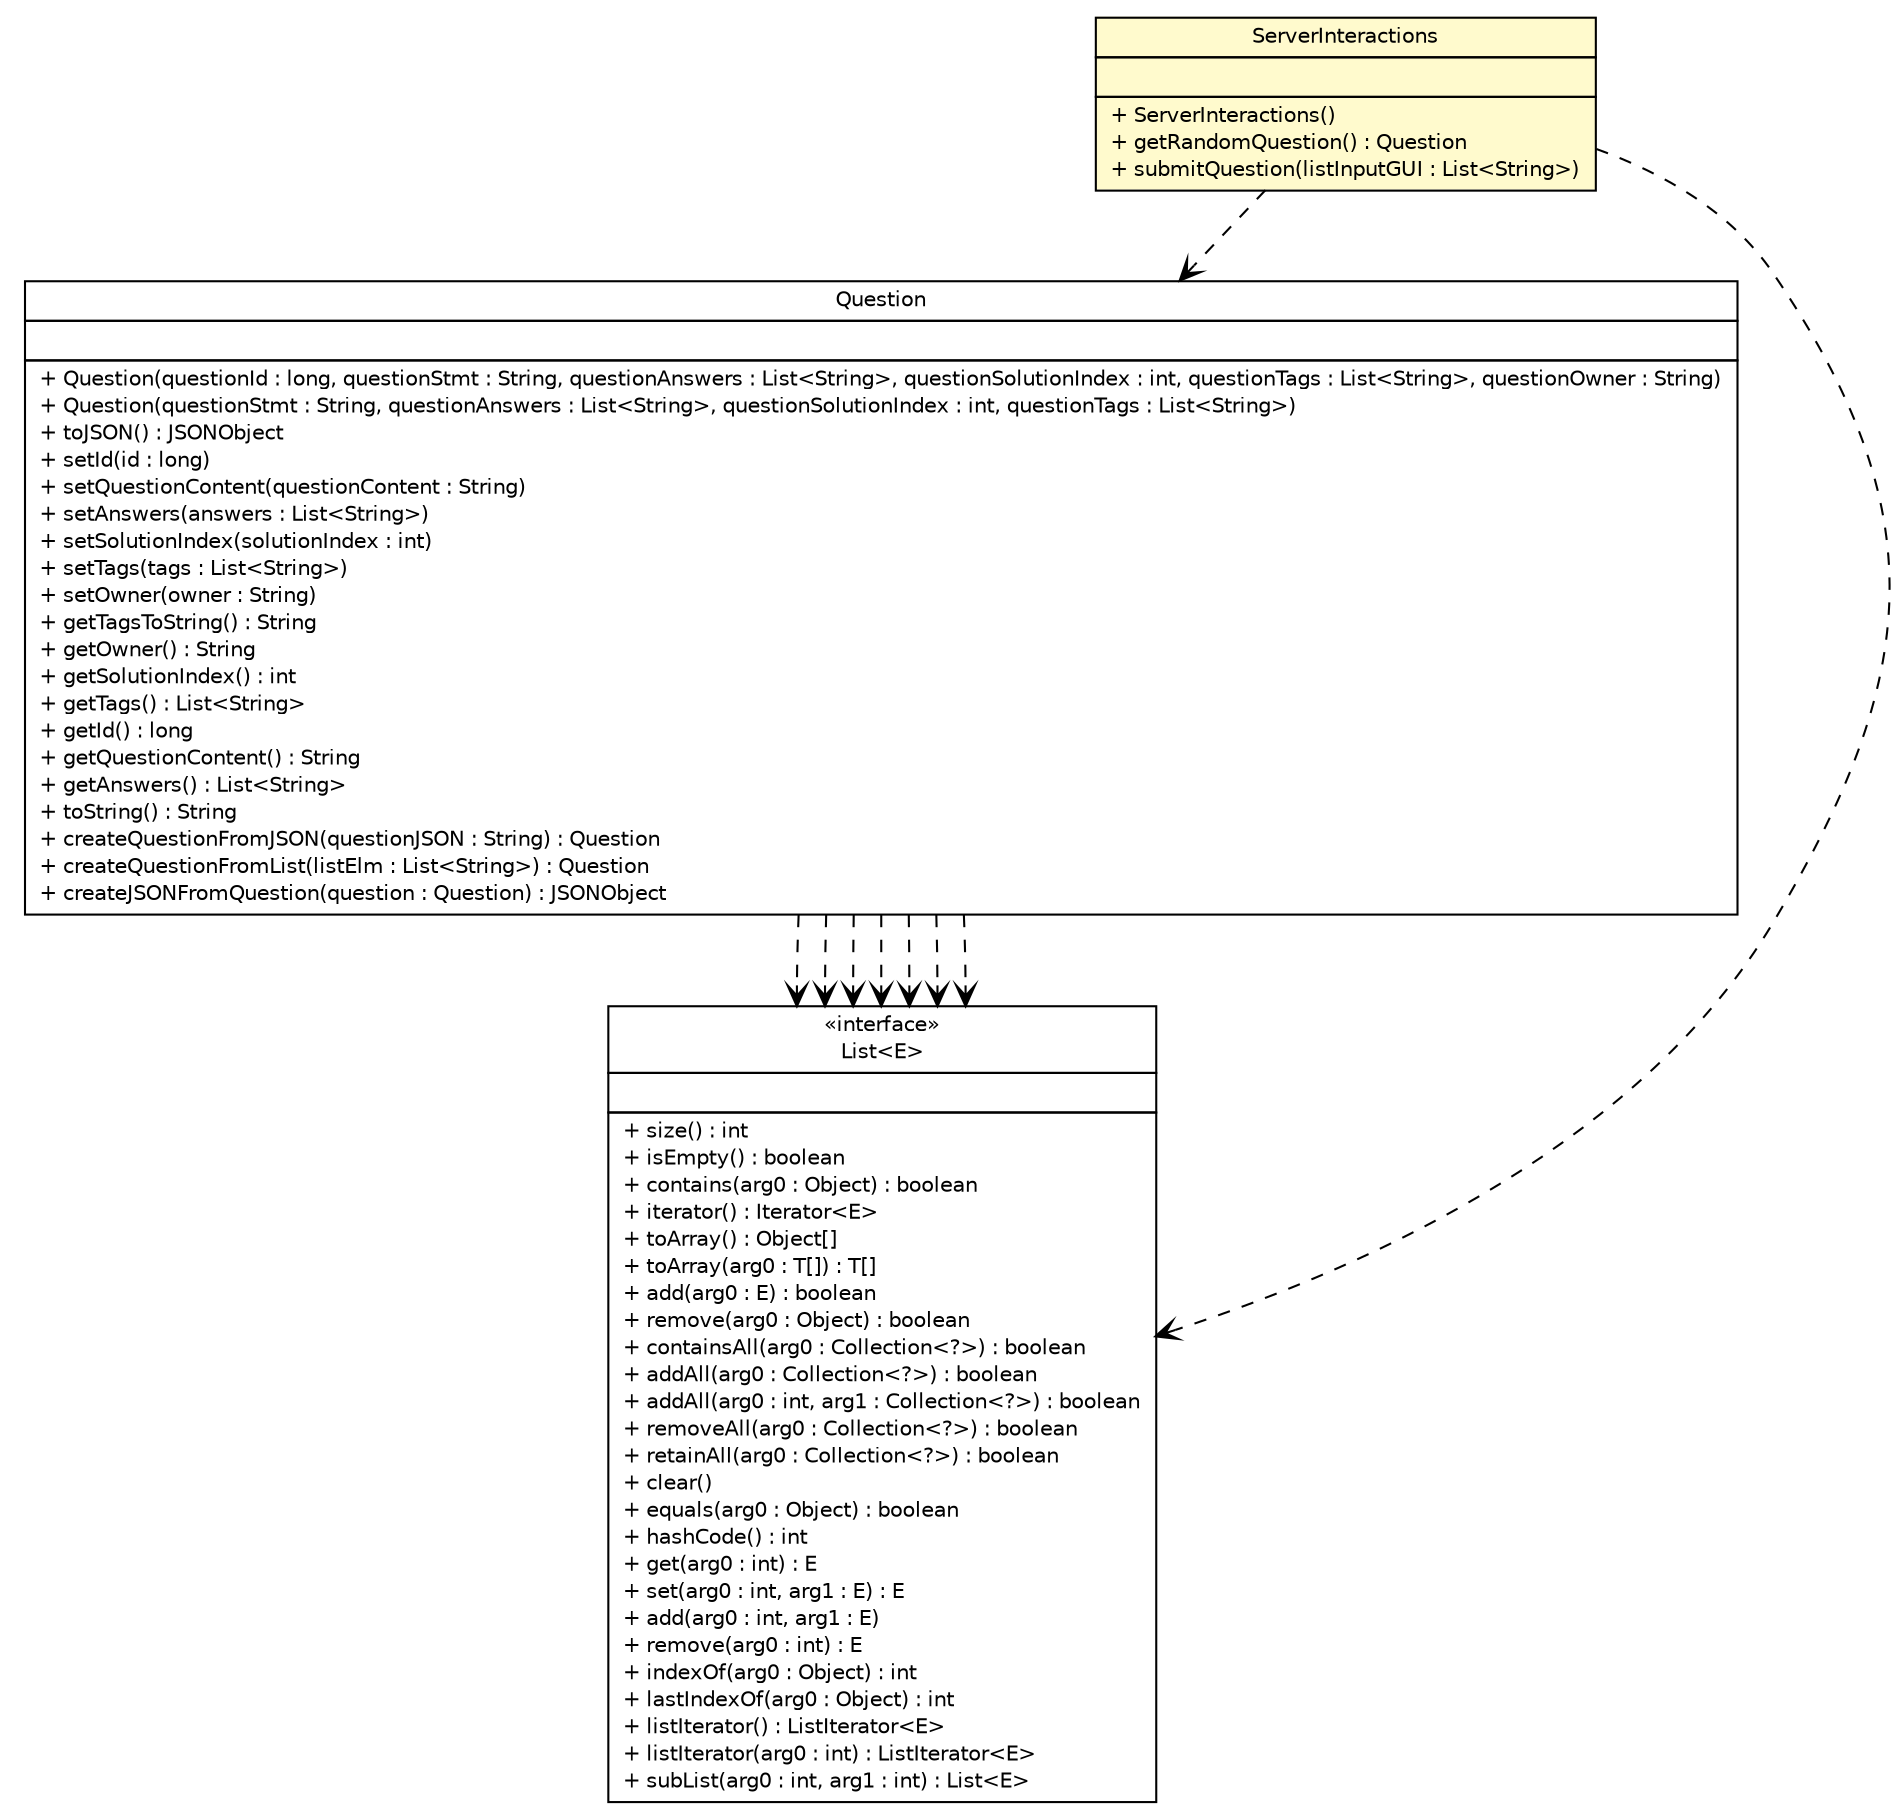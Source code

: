 #!/usr/local/bin/dot
#
# Class diagram 
# Generated by UMLGraph version R5_6_6-1-g9240c4 (http://www.umlgraph.org/)
#

digraph G {
	edge [fontname="Helvetica",fontsize=10,labelfontname="Helvetica",labelfontsize=10];
	node [fontname="Helvetica",fontsize=10,shape=plaintext];
	nodesep=0.25;
	ranksep=0.5;
	// epfl.sweng.backend.Question
	c754 [label=<<table title="epfl.sweng.backend.Question" border="0" cellborder="1" cellspacing="0" cellpadding="2" port="p" href="../backend/Question.html">
		<tr><td><table border="0" cellspacing="0" cellpadding="1">
<tr><td align="center" balign="center"> Question </td></tr>
		</table></td></tr>
		<tr><td><table border="0" cellspacing="0" cellpadding="1">
<tr><td align="left" balign="left">  </td></tr>
		</table></td></tr>
		<tr><td><table border="0" cellspacing="0" cellpadding="1">
<tr><td align="left" balign="left"> + Question(questionId : long, questionStmt : String, questionAnswers : List&lt;String&gt;, questionSolutionIndex : int, questionTags : List&lt;String&gt;, questionOwner : String) </td></tr>
<tr><td align="left" balign="left"> + Question(questionStmt : String, questionAnswers : List&lt;String&gt;, questionSolutionIndex : int, questionTags : List&lt;String&gt;) </td></tr>
<tr><td align="left" balign="left"> + toJSON() : JSONObject </td></tr>
<tr><td align="left" balign="left"> + setId(id : long) </td></tr>
<tr><td align="left" balign="left"> + setQuestionContent(questionContent : String) </td></tr>
<tr><td align="left" balign="left"> + setAnswers(answers : List&lt;String&gt;) </td></tr>
<tr><td align="left" balign="left"> + setSolutionIndex(solutionIndex : int) </td></tr>
<tr><td align="left" balign="left"> + setTags(tags : List&lt;String&gt;) </td></tr>
<tr><td align="left" balign="left"> + setOwner(owner : String) </td></tr>
<tr><td align="left" balign="left"> + getTagsToString() : String </td></tr>
<tr><td align="left" balign="left"> + getOwner() : String </td></tr>
<tr><td align="left" balign="left"> + getSolutionIndex() : int </td></tr>
<tr><td align="left" balign="left"> + getTags() : List&lt;String&gt; </td></tr>
<tr><td align="left" balign="left"> + getId() : long </td></tr>
<tr><td align="left" balign="left"> + getQuestionContent() : String </td></tr>
<tr><td align="left" balign="left"> + getAnswers() : List&lt;String&gt; </td></tr>
<tr><td align="left" balign="left"> + toString() : String </td></tr>
<tr><td align="left" balign="left"> + createQuestionFromJSON(questionJSON : String) : Question </td></tr>
<tr><td align="left" balign="left"> + createQuestionFromList(listElm : List&lt;String&gt;) : Question </td></tr>
<tr><td align="left" balign="left"> + createJSONFromQuestion(question : Question) : JSONObject </td></tr>
		</table></td></tr>
		</table>>, URL="../backend/Question.html", fontname="Helvetica", fontcolor="black", fontsize=10.0];
	// epfl.sweng.servercomm.ServerInteractions
	c760 [label=<<table title="epfl.sweng.servercomm.ServerInteractions" border="0" cellborder="1" cellspacing="0" cellpadding="2" port="p" bgcolor="lemonChiffon" href="./ServerInteractions.html">
		<tr><td><table border="0" cellspacing="0" cellpadding="1">
<tr><td align="center" balign="center"> ServerInteractions </td></tr>
		</table></td></tr>
		<tr><td><table border="0" cellspacing="0" cellpadding="1">
<tr><td align="left" balign="left">  </td></tr>
		</table></td></tr>
		<tr><td><table border="0" cellspacing="0" cellpadding="1">
<tr><td align="left" balign="left"> + ServerInteractions() </td></tr>
<tr><td align="left" balign="left"> + getRandomQuestion() : Question </td></tr>
<tr><td align="left" balign="left"> + submitQuestion(listInputGUI : List&lt;String&gt;) </td></tr>
		</table></td></tr>
		</table>>, URL="./ServerInteractions.html", fontname="Helvetica", fontcolor="black", fontsize=10.0];
	// epfl.sweng.backend.Question DEPEND java.util.List<E>
	c754:p -> c777:p [taillabel="", label="", headlabel="", fontname="Helvetica", fontcolor="black", fontsize=10.0, color="black", arrowhead=open, style=dashed];
	// epfl.sweng.backend.Question DEPEND java.util.List<E>
	c754:p -> c777:p [taillabel="", label="", headlabel="", fontname="Helvetica", fontcolor="black", fontsize=10.0, color="black", arrowhead=open, style=dashed];
	// epfl.sweng.backend.Question DEPEND java.util.List<E>
	c754:p -> c777:p [taillabel="", label="", headlabel="", fontname="Helvetica", fontcolor="black", fontsize=10.0, color="black", arrowhead=open, style=dashed];
	// epfl.sweng.backend.Question DEPEND java.util.List<E>
	c754:p -> c777:p [taillabel="", label="", headlabel="", fontname="Helvetica", fontcolor="black", fontsize=10.0, color="black", arrowhead=open, style=dashed];
	// epfl.sweng.backend.Question DEPEND java.util.List<E>
	c754:p -> c777:p [taillabel="", label="", headlabel="", fontname="Helvetica", fontcolor="black", fontsize=10.0, color="black", arrowhead=open, style=dashed];
	// epfl.sweng.backend.Question DEPEND java.util.List<E>
	c754:p -> c777:p [taillabel="", label="", headlabel="", fontname="Helvetica", fontcolor="black", fontsize=10.0, color="black", arrowhead=open, style=dashed];
	// epfl.sweng.backend.Question DEPEND java.util.List<E>
	c754:p -> c777:p [taillabel="", label="", headlabel="", fontname="Helvetica", fontcolor="black", fontsize=10.0, color="black", arrowhead=open, style=dashed];
	// epfl.sweng.servercomm.ServerInteractions DEPEND java.util.List<E>
	c760:p -> c777:p [taillabel="", label="", headlabel="", fontname="Helvetica", fontcolor="black", fontsize=10.0, color="black", arrowhead=open, style=dashed];
	// epfl.sweng.servercomm.ServerInteractions DEPEND epfl.sweng.backend.Question
	c760:p -> c754:p [taillabel="", label="", headlabel="", fontname="Helvetica", fontcolor="black", fontsize=10.0, color="black", arrowhead=open, style=dashed];
	// java.util.List<E>
	c777 [label=<<table title="java.util.List" border="0" cellborder="1" cellspacing="0" cellpadding="2" port="p" href="http://java.sun.com/j2se/1.4.2/docs/api/java/util/List.html">
		<tr><td><table border="0" cellspacing="0" cellpadding="1">
<tr><td align="center" balign="center"> &#171;interface&#187; </td></tr>
<tr><td align="center" balign="center"> List&lt;E&gt; </td></tr>
		</table></td></tr>
		<tr><td><table border="0" cellspacing="0" cellpadding="1">
<tr><td align="left" balign="left">  </td></tr>
		</table></td></tr>
		<tr><td><table border="0" cellspacing="0" cellpadding="1">
<tr><td align="left" balign="left"> + size() : int </td></tr>
<tr><td align="left" balign="left"> + isEmpty() : boolean </td></tr>
<tr><td align="left" balign="left"> + contains(arg0 : Object) : boolean </td></tr>
<tr><td align="left" balign="left"> + iterator() : Iterator&lt;E&gt; </td></tr>
<tr><td align="left" balign="left"> + toArray() : Object[] </td></tr>
<tr><td align="left" balign="left"> + toArray(arg0 : T[]) : T[] </td></tr>
<tr><td align="left" balign="left"> + add(arg0 : E) : boolean </td></tr>
<tr><td align="left" balign="left"> + remove(arg0 : Object) : boolean </td></tr>
<tr><td align="left" balign="left"> + containsAll(arg0 : Collection&lt;?&gt;) : boolean </td></tr>
<tr><td align="left" balign="left"> + addAll(arg0 : Collection&lt;?&gt;) : boolean </td></tr>
<tr><td align="left" balign="left"> + addAll(arg0 : int, arg1 : Collection&lt;?&gt;) : boolean </td></tr>
<tr><td align="left" balign="left"> + removeAll(arg0 : Collection&lt;?&gt;) : boolean </td></tr>
<tr><td align="left" balign="left"> + retainAll(arg0 : Collection&lt;?&gt;) : boolean </td></tr>
<tr><td align="left" balign="left"> + clear() </td></tr>
<tr><td align="left" balign="left"> + equals(arg0 : Object) : boolean </td></tr>
<tr><td align="left" balign="left"> + hashCode() : int </td></tr>
<tr><td align="left" balign="left"> + get(arg0 : int) : E </td></tr>
<tr><td align="left" balign="left"> + set(arg0 : int, arg1 : E) : E </td></tr>
<tr><td align="left" balign="left"> + add(arg0 : int, arg1 : E) </td></tr>
<tr><td align="left" balign="left"> + remove(arg0 : int) : E </td></tr>
<tr><td align="left" balign="left"> + indexOf(arg0 : Object) : int </td></tr>
<tr><td align="left" balign="left"> + lastIndexOf(arg0 : Object) : int </td></tr>
<tr><td align="left" balign="left"> + listIterator() : ListIterator&lt;E&gt; </td></tr>
<tr><td align="left" balign="left"> + listIterator(arg0 : int) : ListIterator&lt;E&gt; </td></tr>
<tr><td align="left" balign="left"> + subList(arg0 : int, arg1 : int) : List&lt;E&gt; </td></tr>
		</table></td></tr>
		</table>>, URL="http://java.sun.com/j2se/1.4.2/docs/api/java/util/List.html", fontname="Helvetica", fontcolor="black", fontsize=10.0];
}

